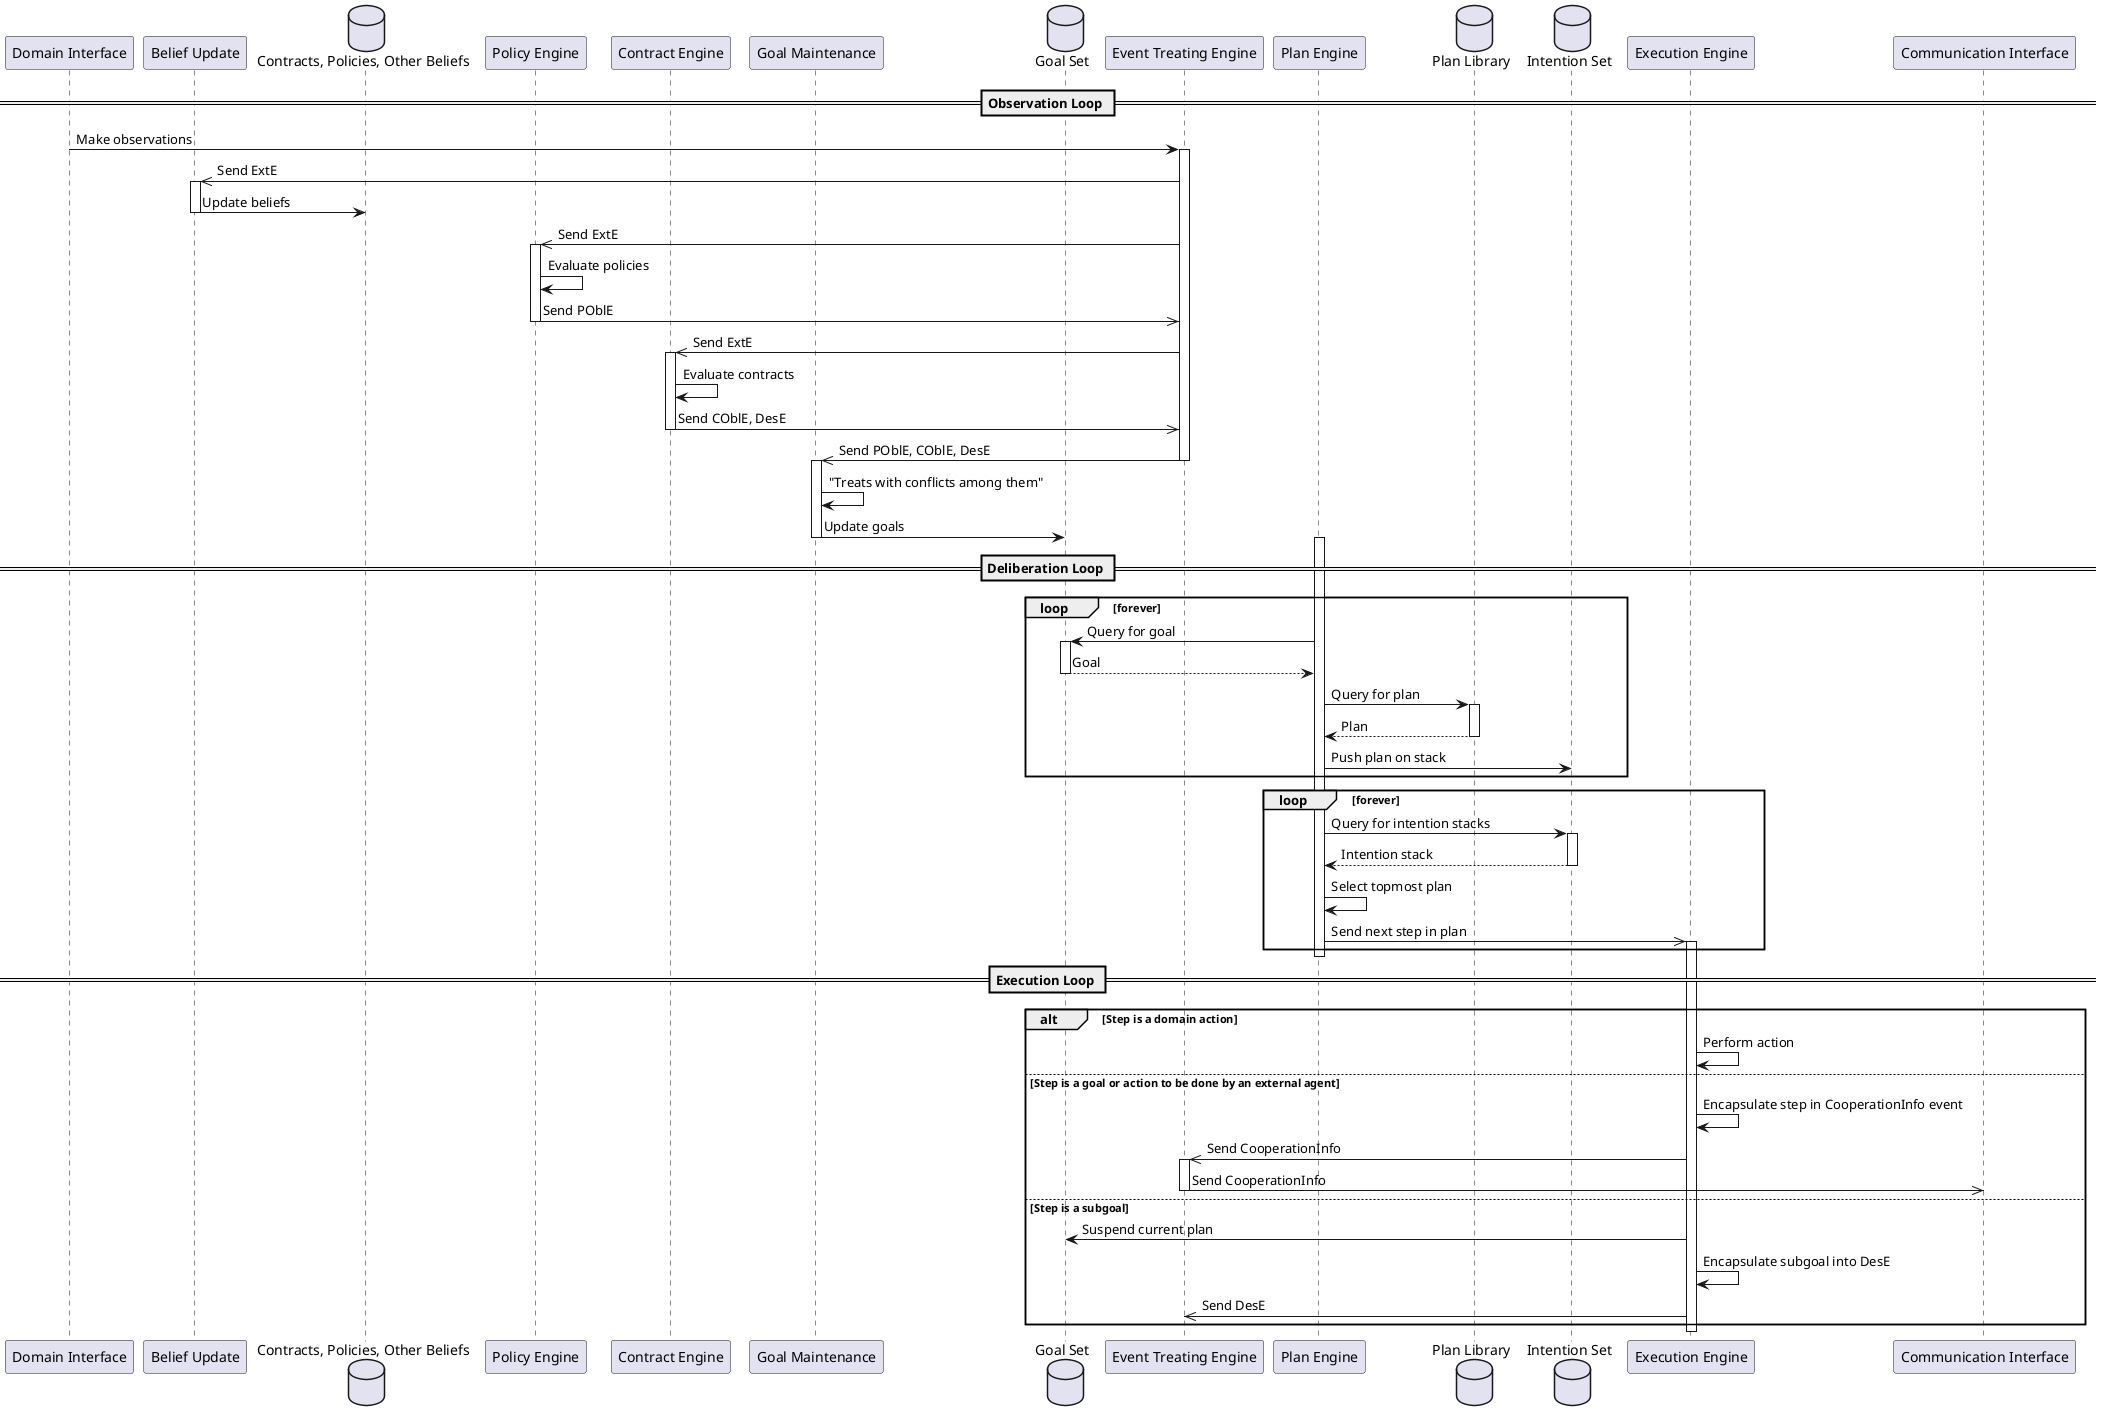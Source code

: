 @startuml
participant "Domain Interface"
participant "Belief Update"
database "Contracts, Policies, Other Beliefs"
participant "Policy Engine"
participant "Contract Engine"
participant "Goal Maintenance"
database "Goal Set"
participant "Event Treating Engine"
participant "Plan Engine"
database "Plan Library"
database "Intention Set"
participant "Execution Engine"
participant "Communication Interface"

== Observation Loop ==

"Domain Interface" -> "Event Treating Engine" ++: Make observations
"Event Treating Engine" ->> "Belief Update" ++ : Send ExtE
"Belief Update" -> "Contracts, Policies, Other Beliefs" -- : Update beliefs

"Event Treating Engine" ->> "Policy Engine" ++ : Send ExtE
"Policy Engine" -> "Policy Engine" : Evaluate policies
"Policy Engine" ->> "Event Treating Engine" -- : Send POblE

"Event Treating Engine" ->> "Contract Engine" ++ : Send ExtE
"Contract Engine" -> "Contract Engine" : Evaluate contracts
"Contract Engine" ->> "Event Treating Engine" -- : Send COblE, DesE

"Event Treating Engine" ->> "Goal Maintenance": Send POblE, COblE, DesE
deactivate "Event Treating Engine"
activate "Goal Maintenance"

"Goal Maintenance" -> "Goal Maintenance" : "Treats with conflicts among them"
"Goal Maintenance" -> "Goal Set" -- : Update goals

== Deliberation Loop ==

activate "Plan Engine"
loop forever
    "Plan Engine" -> "Goal Set" ++ : Query for goal
    "Plan Engine" <-- "Goal Set" -- : Goal
    "Plan Engine" -> "Plan Library" ++ : Query for plan
    "Plan Engine" <-- "Plan Library" -- : Plan
    "Plan Engine" -> "Intention Set" : Push plan on stack
end

loop forever
    "Plan Engine" -> "Intention Set" ++ : Query for intention stacks
    "Plan Engine" <-- "Intention Set" -- : Intention stack
    "Plan Engine" -> "Plan Engine" : Select topmost plan
    "Plan Engine" ->> "Execution Engine" ++ : Send next step in plan
end
deactivate "Plan Engine"

== Execution Loop ==

alt Step is a domain action
    "Execution Engine" -> "Execution Engine" : Perform action
else Step is a goal or action to be done by an external agent
    "Execution Engine" -> "Execution Engine" : Encapsulate step in CooperationInfo event
    "Execution Engine" ->> "Event Treating Engine" ++ : Send CooperationInfo
    "Event Treating Engine" ->> "Communication Interface" -- : Send CooperationInfo
else Step is a subgoal
    "Execution Engine" -> "Goal Set" : Suspend current plan
    "Execution Engine" -> "Execution Engine" : Encapsulate subgoal into DesE
    "Execution Engine" ->> "Event Treating Engine" : Send DesE
end
deactivate "Execution Engine"

@enduml
